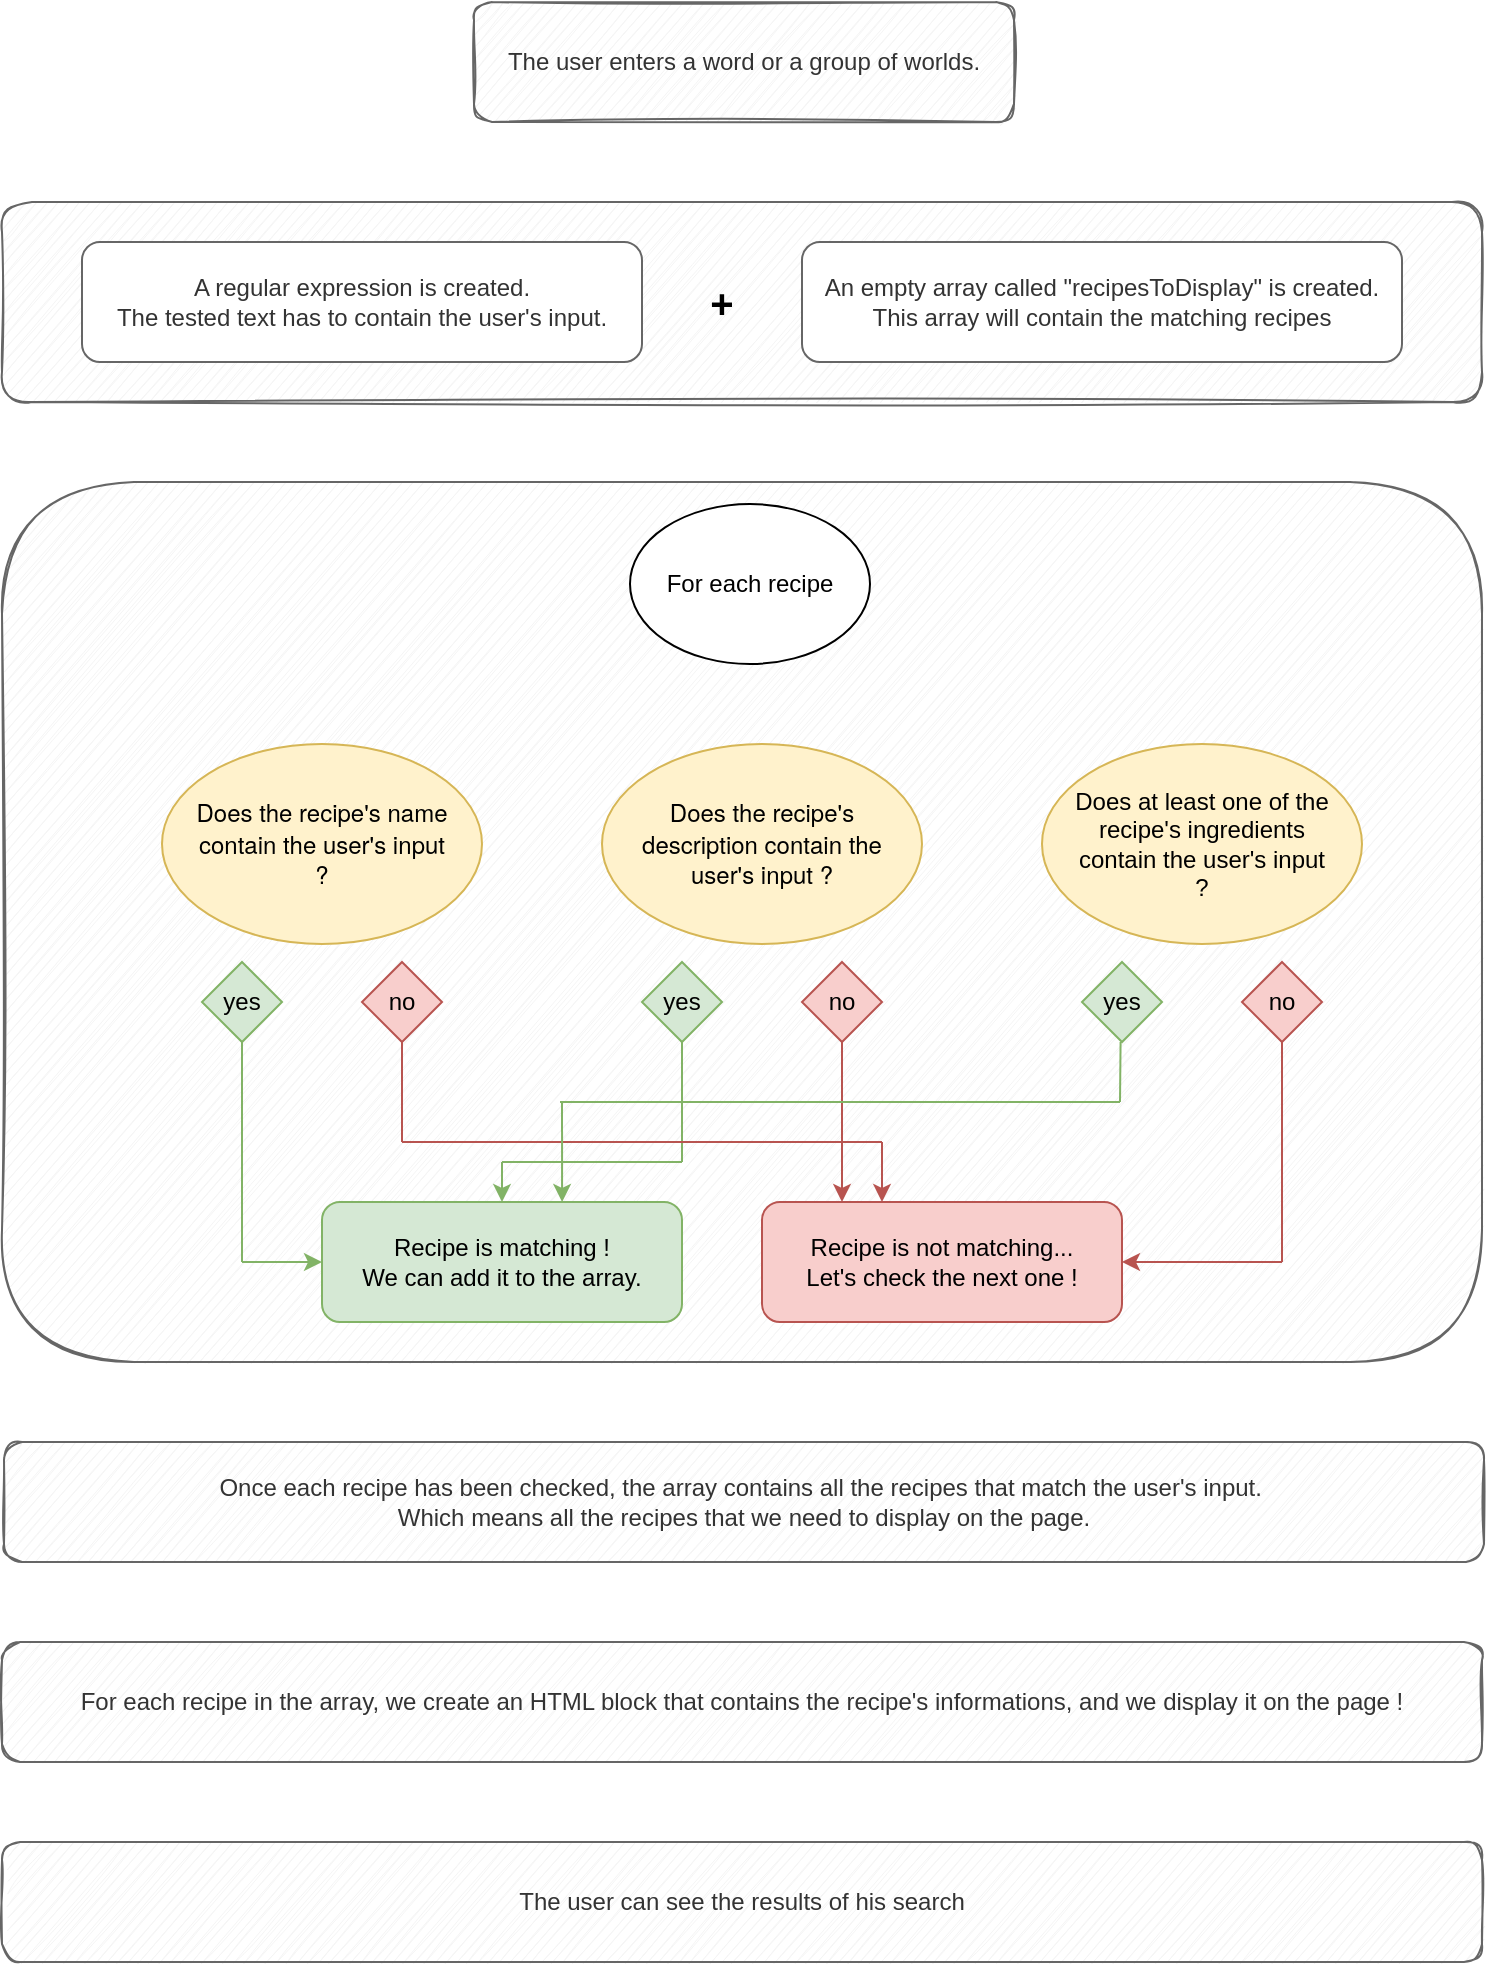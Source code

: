 <mxfile version="17.4.4" type="device"><diagram id="uCbl1CLxbAzNd0ij4hfw" name="Page-1"><mxGraphModel dx="946" dy="525" grid="1" gridSize="10" guides="1" tooltips="1" connect="1" arrows="1" fold="1" page="1" pageScale="1" pageWidth="827" pageHeight="1169" math="0" shadow="0"><root><mxCell id="0"/><mxCell id="1" parent="0"/><mxCell id="mqUluM8qQ-7ppy-JFoXt-3" value="" style="rounded=1;whiteSpace=wrap;html=1;fontSize=20;fillColor=#f5f5f5;fontColor=#333333;strokeColor=#666666;sketch=1;" vertex="1" parent="1"><mxGeometry x="44" y="140" width="740" height="100" as="geometry"/></mxCell><mxCell id="deB-X_X-DaiFrJ-FxrZG-1" value="The user enters a word or a group of worlds." style="rounded=1;whiteSpace=wrap;html=1;fillColor=#f5f5f5;fontColor=#333333;strokeColor=#666666;sketch=1;" parent="1" vertex="1"><mxGeometry x="280" y="40" width="270" height="60" as="geometry"/></mxCell><mxCell id="mqUluM8qQ-7ppy-JFoXt-43" value="" style="rounded=1;whiteSpace=wrap;html=1;fontSize=20;sketch=1;fillColor=#f5f5f5;fontColor=#333333;strokeColor=#666666;" vertex="1" parent="1"><mxGeometry x="44" y="280" width="740" height="440" as="geometry"/></mxCell><mxCell id="deB-X_X-DaiFrJ-FxrZG-2" value="A regular expression is created.&lt;br&gt;The tested text has to contain the user's input." style="rounded=1;whiteSpace=wrap;html=1;fillColor=#FFFFFF;strokeColor=#666666;fontColor=#333333;" parent="1" vertex="1"><mxGeometry x="84" y="160" width="280" height="60" as="geometry"/></mxCell><mxCell id="mqUluM8qQ-7ppy-JFoXt-1" value="An empty array called &quot;recipesToDisplay&quot; is created.&lt;br&gt;This array will contain the matching recipes" style="rounded=1;whiteSpace=wrap;html=1;fillColor=#FFFFFF;strokeColor=#666666;fontColor=#333333;" vertex="1" parent="1"><mxGeometry x="444" y="160" width="300" height="60" as="geometry"/></mxCell><mxCell id="mqUluM8qQ-7ppy-JFoXt-2" value="&lt;b&gt;&lt;font style=&quot;font-size: 20px&quot;&gt;+&lt;/font&gt;&lt;/b&gt;" style="text;html=1;strokeColor=none;fillColor=none;align=center;verticalAlign=middle;whiteSpace=wrap;rounded=0;" vertex="1" parent="1"><mxGeometry x="374" y="175" width="60" height="30" as="geometry"/></mxCell><mxCell id="mqUluM8qQ-7ppy-JFoXt-16" value="For each recipe" style="ellipse;whiteSpace=wrap;html=1;spacing=10;" vertex="1" parent="1"><mxGeometry x="358" y="291" width="120" height="80" as="geometry"/></mxCell><mxCell id="mqUluM8qQ-7ppy-JFoXt-17" value="&lt;span style=&quot;font-family: &amp;#34;helveticaneue&amp;#34;&quot;&gt;Does the recipe's name contain the user's input ?&lt;/span&gt;" style="ellipse;whiteSpace=wrap;html=1;fillColor=#fff2cc;strokeColor=#d6b656;spacing=5;spacingLeft=10;spacingRight=10;spacingTop=0;verticalAlign=middle;" vertex="1" parent="1"><mxGeometry x="124" y="411" width="160" height="100" as="geometry"/></mxCell><mxCell id="mqUluM8qQ-7ppy-JFoXt-18" value="&lt;span style=&quot;font-family: &amp;#34;helveticaneue&amp;#34;&quot;&gt;Does the recipe's description contain the user's input ?&lt;/span&gt;" style="ellipse;whiteSpace=wrap;html=1;fillColor=#fff2cc;strokeColor=#d6b656;spacing=5;spacingLeft=10;spacingRight=10;spacingTop=0;" vertex="1" parent="1"><mxGeometry x="344" y="411" width="160" height="100" as="geometry"/></mxCell><mxCell id="mqUluM8qQ-7ppy-JFoXt-19" value="Does at least one of the recipe's ingredients contain the user's input ?" style="ellipse;whiteSpace=wrap;html=1;fillColor=#fff2cc;strokeColor=#d6b656;spacing=5;spacingLeft=10;spacingRight=10;spacingTop=0;" vertex="1" parent="1"><mxGeometry x="564" y="411" width="160" height="100" as="geometry"/></mxCell><mxCell id="mqUluM8qQ-7ppy-JFoXt-20" value="yes" style="rhombus;whiteSpace=wrap;html=1;fillColor=#d5e8d4;strokeColor=#82b366;" vertex="1" parent="1"><mxGeometry x="144" y="520" width="40" height="40" as="geometry"/></mxCell><mxCell id="mqUluM8qQ-7ppy-JFoXt-21" value="yes" style="rhombus;whiteSpace=wrap;html=1;fillColor=#d5e8d4;strokeColor=#82b366;" vertex="1" parent="1"><mxGeometry x="364" y="520" width="40" height="40" as="geometry"/></mxCell><mxCell id="mqUluM8qQ-7ppy-JFoXt-22" value="yes" style="rhombus;whiteSpace=wrap;html=1;fillColor=#d5e8d4;strokeColor=#82b366;" vertex="1" parent="1"><mxGeometry x="584" y="520" width="40" height="40" as="geometry"/></mxCell><mxCell id="mqUluM8qQ-7ppy-JFoXt-23" value="no" style="rhombus;whiteSpace=wrap;html=1;fillColor=#f8cecc;strokeColor=#b85450;" vertex="1" parent="1"><mxGeometry x="224" y="520" width="40" height="40" as="geometry"/></mxCell><mxCell id="mqUluM8qQ-7ppy-JFoXt-24" value="no" style="rhombus;whiteSpace=wrap;html=1;fillColor=#f8cecc;strokeColor=#b85450;" vertex="1" parent="1"><mxGeometry x="444" y="520" width="40" height="40" as="geometry"/></mxCell><mxCell id="mqUluM8qQ-7ppy-JFoXt-25" value="no" style="rhombus;whiteSpace=wrap;html=1;fillColor=#f8cecc;strokeColor=#b85450;" vertex="1" parent="1"><mxGeometry x="664" y="520" width="40" height="40" as="geometry"/></mxCell><mxCell id="mqUluM8qQ-7ppy-JFoXt-26" value="Recipe is matching !&lt;br&gt;We can add it to the array." style="rounded=1;whiteSpace=wrap;html=1;fillColor=#d5e8d4;strokeColor=#82b366;spacing=10;" vertex="1" parent="1"><mxGeometry x="204" y="640" width="180" height="60" as="geometry"/></mxCell><mxCell id="mqUluM8qQ-7ppy-JFoXt-27" value="Recipe is not matching...&lt;br&gt;Let's check the next one !" style="rounded=1;whiteSpace=wrap;html=1;fillColor=#f8cecc;strokeColor=#b85450;align=center;spacing=10;" vertex="1" parent="1"><mxGeometry x="424" y="640" width="180" height="60" as="geometry"/></mxCell><mxCell id="mqUluM8qQ-7ppy-JFoXt-28" value="" style="endArrow=none;html=1;rounded=0;fontColor=#000000;entryX=0.5;entryY=1;entryDx=0;entryDy=0;fillColor=#d5e8d4;strokeColor=#82b366;" edge="1" parent="1"><mxGeometry width="50" height="50" relative="1" as="geometry"><mxPoint x="384" y="620" as="sourcePoint"/><mxPoint x="384" y="560.0" as="targetPoint"/></mxGeometry></mxCell><mxCell id="mqUluM8qQ-7ppy-JFoXt-29" value="" style="endArrow=none;html=1;rounded=0;fontColor=#000000;entryX=0.5;entryY=1;entryDx=0;entryDy=0;fillColor=#d5e8d4;strokeColor=#82b366;" edge="1" parent="1"><mxGeometry width="50" height="50" relative="1" as="geometry"><mxPoint x="603" y="590" as="sourcePoint"/><mxPoint x="603.29" y="560.0" as="targetPoint"/></mxGeometry></mxCell><mxCell id="mqUluM8qQ-7ppy-JFoXt-30" value="" style="endArrow=none;html=1;rounded=0;fontColor=#000000;fillColor=#f8cecc;strokeColor=#b85450;" edge="1" parent="1"><mxGeometry width="50" height="50" relative="1" as="geometry"><mxPoint x="244" y="610" as="sourcePoint"/><mxPoint x="244" y="560" as="targetPoint"/></mxGeometry></mxCell><mxCell id="mqUluM8qQ-7ppy-JFoXt-31" value="" style="endArrow=none;html=1;rounded=0;fontColor=#000000;fillColor=#f8cecc;strokeColor=#b85450;" edge="1" parent="1"><mxGeometry width="50" height="50" relative="1" as="geometry"><mxPoint x="244.0" y="610.0" as="sourcePoint"/><mxPoint x="484" y="610" as="targetPoint"/></mxGeometry></mxCell><mxCell id="mqUluM8qQ-7ppy-JFoXt-32" value="" style="endArrow=classic;html=1;rounded=0;fontColor=#000000;fillColor=#f8cecc;strokeColor=#b85450;exitX=0.5;exitY=1;exitDx=0;exitDy=0;" edge="1" parent="1"><mxGeometry width="50" height="50" relative="1" as="geometry"><mxPoint x="464" y="560.0" as="sourcePoint"/><mxPoint x="464" y="640" as="targetPoint"/></mxGeometry></mxCell><mxCell id="mqUluM8qQ-7ppy-JFoXt-33" value="" style="endArrow=none;html=1;rounded=0;fontColor=#000000;entryX=0.5;entryY=1;entryDx=0;entryDy=0;fillColor=#d5e8d4;strokeColor=#82b366;" edge="1" parent="1"><mxGeometry width="50" height="50" relative="1" as="geometry"><mxPoint x="164" y="670" as="sourcePoint"/><mxPoint x="164" y="560" as="targetPoint"/></mxGeometry></mxCell><mxCell id="mqUluM8qQ-7ppy-JFoXt-34" value="" style="endArrow=classic;html=1;rounded=0;fontColor=#000000;entryX=0;entryY=0.5;entryDx=0;entryDy=0;fillColor=#d5e8d4;strokeColor=#82b366;" edge="1" parent="1" target="mqUluM8qQ-7ppy-JFoXt-26"><mxGeometry width="50" height="50" relative="1" as="geometry"><mxPoint x="164" y="670" as="sourcePoint"/><mxPoint x="294" y="590" as="targetPoint"/></mxGeometry></mxCell><mxCell id="mqUluM8qQ-7ppy-JFoXt-35" value="" style="endArrow=none;html=1;rounded=0;fontColor=#000000;fillColor=#d5e8d4;strokeColor=#82b366;" edge="1" parent="1"><mxGeometry width="50" height="50" relative="1" as="geometry"><mxPoint x="384" y="620" as="sourcePoint"/><mxPoint x="294" y="620" as="targetPoint"/></mxGeometry></mxCell><mxCell id="mqUluM8qQ-7ppy-JFoXt-36" value="" style="endArrow=classic;html=1;rounded=0;fontColor=#000000;entryX=0.5;entryY=0;entryDx=0;entryDy=0;fillColor=#d5e8d4;strokeColor=#82b366;" edge="1" parent="1" target="mqUluM8qQ-7ppy-JFoXt-26"><mxGeometry width="50" height="50" relative="1" as="geometry"><mxPoint x="294" y="620" as="sourcePoint"/><mxPoint x="214" y="680" as="targetPoint"/></mxGeometry></mxCell><mxCell id="mqUluM8qQ-7ppy-JFoXt-37" value="" style="endArrow=none;html=1;rounded=0;fontColor=#000000;fillColor=#d5e8d4;strokeColor=#82b366;" edge="1" parent="1"><mxGeometry width="50" height="50" relative="1" as="geometry"><mxPoint x="323" y="590" as="sourcePoint"/><mxPoint x="603" y="590" as="targetPoint"/></mxGeometry></mxCell><mxCell id="mqUluM8qQ-7ppy-JFoXt-38" value="" style="endArrow=classic;html=1;rounded=0;fontColor=#000000;entryX=0.667;entryY=0;entryDx=0;entryDy=0;fillColor=#d5e8d4;strokeColor=#82b366;entryPerimeter=0;" edge="1" parent="1" target="mqUluM8qQ-7ppy-JFoXt-26"><mxGeometry width="50" height="50" relative="1" as="geometry"><mxPoint x="324" y="590" as="sourcePoint"/><mxPoint x="304" y="650.0" as="targetPoint"/></mxGeometry></mxCell><mxCell id="mqUluM8qQ-7ppy-JFoXt-39" value="" style="endArrow=classic;html=1;rounded=0;fontColor=#000000;fillColor=#f8cecc;strokeColor=#b85450;" edge="1" parent="1"><mxGeometry width="50" height="50" relative="1" as="geometry"><mxPoint x="484" y="610" as="sourcePoint"/><mxPoint x="484" y="640" as="targetPoint"/></mxGeometry></mxCell><mxCell id="mqUluM8qQ-7ppy-JFoXt-40" value="" style="endArrow=none;html=1;rounded=0;fontColor=#000000;entryX=0.5;entryY=1;entryDx=0;entryDy=0;fillColor=#f8cecc;strokeColor=#b85450;" edge="1" parent="1" target="mqUluM8qQ-7ppy-JFoXt-25"><mxGeometry width="50" height="50" relative="1" as="geometry"><mxPoint x="684" y="670" as="sourcePoint"/><mxPoint x="464" y="620" as="targetPoint"/></mxGeometry></mxCell><mxCell id="mqUluM8qQ-7ppy-JFoXt-41" value="" style="endArrow=classic;html=1;rounded=0;fontColor=#000000;fillColor=#f8cecc;strokeColor=#b85450;entryX=1;entryY=0.5;entryDx=0;entryDy=0;" edge="1" parent="1" target="mqUluM8qQ-7ppy-JFoXt-27"><mxGeometry width="50" height="50" relative="1" as="geometry"><mxPoint x="684" y="670" as="sourcePoint"/><mxPoint x="494" y="650.0" as="targetPoint"/></mxGeometry></mxCell><mxCell id="mqUluM8qQ-7ppy-JFoXt-44" value="Once each recipe has been checked, the array contains all the recipes that match the user's input.&amp;nbsp;&lt;br&gt;Which means all the recipes&amp;nbsp;that we need to display on the page." style="rounded=1;whiteSpace=wrap;html=1;fillColor=#f5f5f5;fontColor=#333333;strokeColor=#666666;sketch=1;" vertex="1" parent="1"><mxGeometry x="45" y="760" width="740" height="60" as="geometry"/></mxCell><mxCell id="mqUluM8qQ-7ppy-JFoXt-46" value="For each recipe in the array, we create an HTML block that contains the recipe's informations, and we display it on the page !" style="rounded=1;whiteSpace=wrap;html=1;fillColor=#f5f5f5;fontColor=#333333;strokeColor=#666666;sketch=1;" vertex="1" parent="1"><mxGeometry x="44" y="860" width="740" height="60" as="geometry"/></mxCell><mxCell id="mqUluM8qQ-7ppy-JFoXt-47" value="The user can see the results of his search" style="rounded=1;whiteSpace=wrap;html=1;fillColor=#f5f5f5;fontColor=#333333;strokeColor=#666666;sketch=1;" vertex="1" parent="1"><mxGeometry x="44" y="960" width="740" height="60" as="geometry"/></mxCell></root></mxGraphModel></diagram></mxfile>